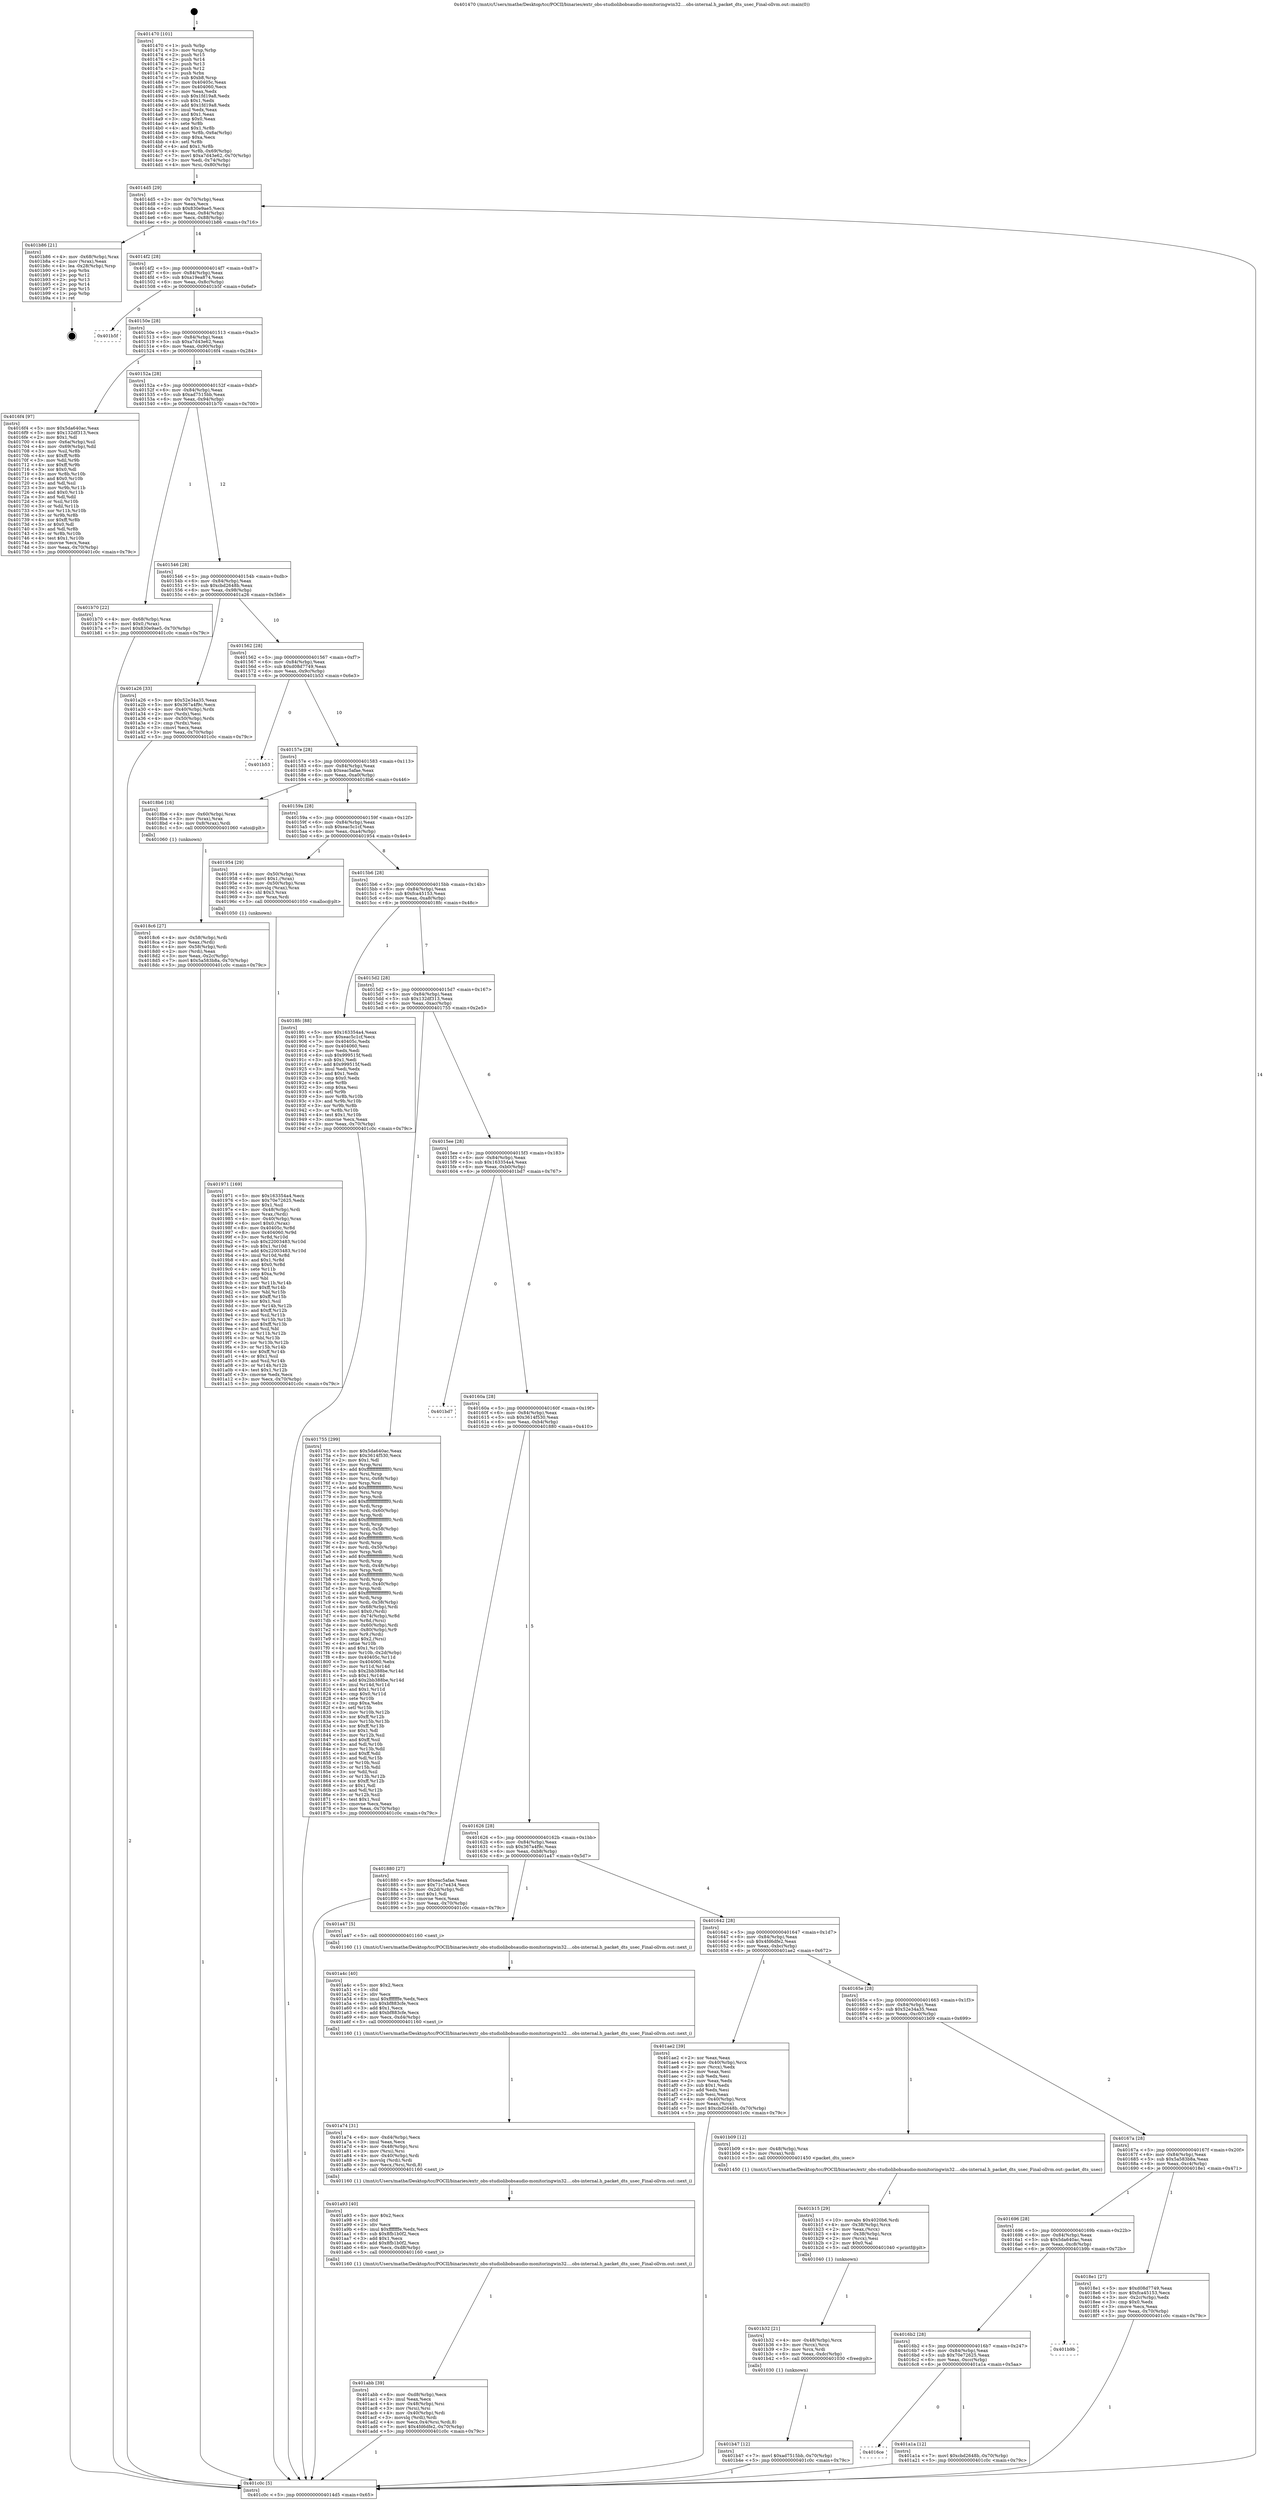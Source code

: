 digraph "0x401470" {
  label = "0x401470 (/mnt/c/Users/mathe/Desktop/tcc/POCII/binaries/extr_obs-studiolibobsaudio-monitoringwin32....obs-internal.h_packet_dts_usec_Final-ollvm.out::main(0))"
  labelloc = "t"
  node[shape=record]

  Entry [label="",width=0.3,height=0.3,shape=circle,fillcolor=black,style=filled]
  "0x4014d5" [label="{
     0x4014d5 [29]\l
     | [instrs]\l
     &nbsp;&nbsp;0x4014d5 \<+3\>: mov -0x70(%rbp),%eax\l
     &nbsp;&nbsp;0x4014d8 \<+2\>: mov %eax,%ecx\l
     &nbsp;&nbsp;0x4014da \<+6\>: sub $0x830e9ae5,%ecx\l
     &nbsp;&nbsp;0x4014e0 \<+6\>: mov %eax,-0x84(%rbp)\l
     &nbsp;&nbsp;0x4014e6 \<+6\>: mov %ecx,-0x88(%rbp)\l
     &nbsp;&nbsp;0x4014ec \<+6\>: je 0000000000401b86 \<main+0x716\>\l
  }"]
  "0x401b86" [label="{
     0x401b86 [21]\l
     | [instrs]\l
     &nbsp;&nbsp;0x401b86 \<+4\>: mov -0x68(%rbp),%rax\l
     &nbsp;&nbsp;0x401b8a \<+2\>: mov (%rax),%eax\l
     &nbsp;&nbsp;0x401b8c \<+4\>: lea -0x28(%rbp),%rsp\l
     &nbsp;&nbsp;0x401b90 \<+1\>: pop %rbx\l
     &nbsp;&nbsp;0x401b91 \<+2\>: pop %r12\l
     &nbsp;&nbsp;0x401b93 \<+2\>: pop %r13\l
     &nbsp;&nbsp;0x401b95 \<+2\>: pop %r14\l
     &nbsp;&nbsp;0x401b97 \<+2\>: pop %r15\l
     &nbsp;&nbsp;0x401b99 \<+1\>: pop %rbp\l
     &nbsp;&nbsp;0x401b9a \<+1\>: ret\l
  }"]
  "0x4014f2" [label="{
     0x4014f2 [28]\l
     | [instrs]\l
     &nbsp;&nbsp;0x4014f2 \<+5\>: jmp 00000000004014f7 \<main+0x87\>\l
     &nbsp;&nbsp;0x4014f7 \<+6\>: mov -0x84(%rbp),%eax\l
     &nbsp;&nbsp;0x4014fd \<+5\>: sub $0xa19ea874,%eax\l
     &nbsp;&nbsp;0x401502 \<+6\>: mov %eax,-0x8c(%rbp)\l
     &nbsp;&nbsp;0x401508 \<+6\>: je 0000000000401b5f \<main+0x6ef\>\l
  }"]
  Exit [label="",width=0.3,height=0.3,shape=circle,fillcolor=black,style=filled,peripheries=2]
  "0x401b5f" [label="{
     0x401b5f\l
  }", style=dashed]
  "0x40150e" [label="{
     0x40150e [28]\l
     | [instrs]\l
     &nbsp;&nbsp;0x40150e \<+5\>: jmp 0000000000401513 \<main+0xa3\>\l
     &nbsp;&nbsp;0x401513 \<+6\>: mov -0x84(%rbp),%eax\l
     &nbsp;&nbsp;0x401519 \<+5\>: sub $0xa7d43e62,%eax\l
     &nbsp;&nbsp;0x40151e \<+6\>: mov %eax,-0x90(%rbp)\l
     &nbsp;&nbsp;0x401524 \<+6\>: je 00000000004016f4 \<main+0x284\>\l
  }"]
  "0x401b47" [label="{
     0x401b47 [12]\l
     | [instrs]\l
     &nbsp;&nbsp;0x401b47 \<+7\>: movl $0xad7515bb,-0x70(%rbp)\l
     &nbsp;&nbsp;0x401b4e \<+5\>: jmp 0000000000401c0c \<main+0x79c\>\l
  }"]
  "0x4016f4" [label="{
     0x4016f4 [97]\l
     | [instrs]\l
     &nbsp;&nbsp;0x4016f4 \<+5\>: mov $0x5da640ac,%eax\l
     &nbsp;&nbsp;0x4016f9 \<+5\>: mov $0x132df313,%ecx\l
     &nbsp;&nbsp;0x4016fe \<+2\>: mov $0x1,%dl\l
     &nbsp;&nbsp;0x401700 \<+4\>: mov -0x6a(%rbp),%sil\l
     &nbsp;&nbsp;0x401704 \<+4\>: mov -0x69(%rbp),%dil\l
     &nbsp;&nbsp;0x401708 \<+3\>: mov %sil,%r8b\l
     &nbsp;&nbsp;0x40170b \<+4\>: xor $0xff,%r8b\l
     &nbsp;&nbsp;0x40170f \<+3\>: mov %dil,%r9b\l
     &nbsp;&nbsp;0x401712 \<+4\>: xor $0xff,%r9b\l
     &nbsp;&nbsp;0x401716 \<+3\>: xor $0x0,%dl\l
     &nbsp;&nbsp;0x401719 \<+3\>: mov %r8b,%r10b\l
     &nbsp;&nbsp;0x40171c \<+4\>: and $0x0,%r10b\l
     &nbsp;&nbsp;0x401720 \<+3\>: and %dl,%sil\l
     &nbsp;&nbsp;0x401723 \<+3\>: mov %r9b,%r11b\l
     &nbsp;&nbsp;0x401726 \<+4\>: and $0x0,%r11b\l
     &nbsp;&nbsp;0x40172a \<+3\>: and %dl,%dil\l
     &nbsp;&nbsp;0x40172d \<+3\>: or %sil,%r10b\l
     &nbsp;&nbsp;0x401730 \<+3\>: or %dil,%r11b\l
     &nbsp;&nbsp;0x401733 \<+3\>: xor %r11b,%r10b\l
     &nbsp;&nbsp;0x401736 \<+3\>: or %r9b,%r8b\l
     &nbsp;&nbsp;0x401739 \<+4\>: xor $0xff,%r8b\l
     &nbsp;&nbsp;0x40173d \<+3\>: or $0x0,%dl\l
     &nbsp;&nbsp;0x401740 \<+3\>: and %dl,%r8b\l
     &nbsp;&nbsp;0x401743 \<+3\>: or %r8b,%r10b\l
     &nbsp;&nbsp;0x401746 \<+4\>: test $0x1,%r10b\l
     &nbsp;&nbsp;0x40174a \<+3\>: cmovne %ecx,%eax\l
     &nbsp;&nbsp;0x40174d \<+3\>: mov %eax,-0x70(%rbp)\l
     &nbsp;&nbsp;0x401750 \<+5\>: jmp 0000000000401c0c \<main+0x79c\>\l
  }"]
  "0x40152a" [label="{
     0x40152a [28]\l
     | [instrs]\l
     &nbsp;&nbsp;0x40152a \<+5\>: jmp 000000000040152f \<main+0xbf\>\l
     &nbsp;&nbsp;0x40152f \<+6\>: mov -0x84(%rbp),%eax\l
     &nbsp;&nbsp;0x401535 \<+5\>: sub $0xad7515bb,%eax\l
     &nbsp;&nbsp;0x40153a \<+6\>: mov %eax,-0x94(%rbp)\l
     &nbsp;&nbsp;0x401540 \<+6\>: je 0000000000401b70 \<main+0x700\>\l
  }"]
  "0x401c0c" [label="{
     0x401c0c [5]\l
     | [instrs]\l
     &nbsp;&nbsp;0x401c0c \<+5\>: jmp 00000000004014d5 \<main+0x65\>\l
  }"]
  "0x401470" [label="{
     0x401470 [101]\l
     | [instrs]\l
     &nbsp;&nbsp;0x401470 \<+1\>: push %rbp\l
     &nbsp;&nbsp;0x401471 \<+3\>: mov %rsp,%rbp\l
     &nbsp;&nbsp;0x401474 \<+2\>: push %r15\l
     &nbsp;&nbsp;0x401476 \<+2\>: push %r14\l
     &nbsp;&nbsp;0x401478 \<+2\>: push %r13\l
     &nbsp;&nbsp;0x40147a \<+2\>: push %r12\l
     &nbsp;&nbsp;0x40147c \<+1\>: push %rbx\l
     &nbsp;&nbsp;0x40147d \<+7\>: sub $0xb8,%rsp\l
     &nbsp;&nbsp;0x401484 \<+7\>: mov 0x40405c,%eax\l
     &nbsp;&nbsp;0x40148b \<+7\>: mov 0x404060,%ecx\l
     &nbsp;&nbsp;0x401492 \<+2\>: mov %eax,%edx\l
     &nbsp;&nbsp;0x401494 \<+6\>: sub $0x1fd19a8,%edx\l
     &nbsp;&nbsp;0x40149a \<+3\>: sub $0x1,%edx\l
     &nbsp;&nbsp;0x40149d \<+6\>: add $0x1fd19a8,%edx\l
     &nbsp;&nbsp;0x4014a3 \<+3\>: imul %edx,%eax\l
     &nbsp;&nbsp;0x4014a6 \<+3\>: and $0x1,%eax\l
     &nbsp;&nbsp;0x4014a9 \<+3\>: cmp $0x0,%eax\l
     &nbsp;&nbsp;0x4014ac \<+4\>: sete %r8b\l
     &nbsp;&nbsp;0x4014b0 \<+4\>: and $0x1,%r8b\l
     &nbsp;&nbsp;0x4014b4 \<+4\>: mov %r8b,-0x6a(%rbp)\l
     &nbsp;&nbsp;0x4014b8 \<+3\>: cmp $0xa,%ecx\l
     &nbsp;&nbsp;0x4014bb \<+4\>: setl %r8b\l
     &nbsp;&nbsp;0x4014bf \<+4\>: and $0x1,%r8b\l
     &nbsp;&nbsp;0x4014c3 \<+4\>: mov %r8b,-0x69(%rbp)\l
     &nbsp;&nbsp;0x4014c7 \<+7\>: movl $0xa7d43e62,-0x70(%rbp)\l
     &nbsp;&nbsp;0x4014ce \<+3\>: mov %edi,-0x74(%rbp)\l
     &nbsp;&nbsp;0x4014d1 \<+4\>: mov %rsi,-0x80(%rbp)\l
  }"]
  "0x401b32" [label="{
     0x401b32 [21]\l
     | [instrs]\l
     &nbsp;&nbsp;0x401b32 \<+4\>: mov -0x48(%rbp),%rcx\l
     &nbsp;&nbsp;0x401b36 \<+3\>: mov (%rcx),%rcx\l
     &nbsp;&nbsp;0x401b39 \<+3\>: mov %rcx,%rdi\l
     &nbsp;&nbsp;0x401b3c \<+6\>: mov %eax,-0xdc(%rbp)\l
     &nbsp;&nbsp;0x401b42 \<+5\>: call 0000000000401030 \<free@plt\>\l
     | [calls]\l
     &nbsp;&nbsp;0x401030 \{1\} (unknown)\l
  }"]
  "0x401b70" [label="{
     0x401b70 [22]\l
     | [instrs]\l
     &nbsp;&nbsp;0x401b70 \<+4\>: mov -0x68(%rbp),%rax\l
     &nbsp;&nbsp;0x401b74 \<+6\>: movl $0x0,(%rax)\l
     &nbsp;&nbsp;0x401b7a \<+7\>: movl $0x830e9ae5,-0x70(%rbp)\l
     &nbsp;&nbsp;0x401b81 \<+5\>: jmp 0000000000401c0c \<main+0x79c\>\l
  }"]
  "0x401546" [label="{
     0x401546 [28]\l
     | [instrs]\l
     &nbsp;&nbsp;0x401546 \<+5\>: jmp 000000000040154b \<main+0xdb\>\l
     &nbsp;&nbsp;0x40154b \<+6\>: mov -0x84(%rbp),%eax\l
     &nbsp;&nbsp;0x401551 \<+5\>: sub $0xcbd2648b,%eax\l
     &nbsp;&nbsp;0x401556 \<+6\>: mov %eax,-0x98(%rbp)\l
     &nbsp;&nbsp;0x40155c \<+6\>: je 0000000000401a26 \<main+0x5b6\>\l
  }"]
  "0x401b15" [label="{
     0x401b15 [29]\l
     | [instrs]\l
     &nbsp;&nbsp;0x401b15 \<+10\>: movabs $0x4020b6,%rdi\l
     &nbsp;&nbsp;0x401b1f \<+4\>: mov -0x38(%rbp),%rcx\l
     &nbsp;&nbsp;0x401b23 \<+2\>: mov %eax,(%rcx)\l
     &nbsp;&nbsp;0x401b25 \<+4\>: mov -0x38(%rbp),%rcx\l
     &nbsp;&nbsp;0x401b29 \<+2\>: mov (%rcx),%esi\l
     &nbsp;&nbsp;0x401b2b \<+2\>: mov $0x0,%al\l
     &nbsp;&nbsp;0x401b2d \<+5\>: call 0000000000401040 \<printf@plt\>\l
     | [calls]\l
     &nbsp;&nbsp;0x401040 \{1\} (unknown)\l
  }"]
  "0x401a26" [label="{
     0x401a26 [33]\l
     | [instrs]\l
     &nbsp;&nbsp;0x401a26 \<+5\>: mov $0x52e34a35,%eax\l
     &nbsp;&nbsp;0x401a2b \<+5\>: mov $0x367a4f9c,%ecx\l
     &nbsp;&nbsp;0x401a30 \<+4\>: mov -0x40(%rbp),%rdx\l
     &nbsp;&nbsp;0x401a34 \<+2\>: mov (%rdx),%esi\l
     &nbsp;&nbsp;0x401a36 \<+4\>: mov -0x50(%rbp),%rdx\l
     &nbsp;&nbsp;0x401a3a \<+2\>: cmp (%rdx),%esi\l
     &nbsp;&nbsp;0x401a3c \<+3\>: cmovl %ecx,%eax\l
     &nbsp;&nbsp;0x401a3f \<+3\>: mov %eax,-0x70(%rbp)\l
     &nbsp;&nbsp;0x401a42 \<+5\>: jmp 0000000000401c0c \<main+0x79c\>\l
  }"]
  "0x401562" [label="{
     0x401562 [28]\l
     | [instrs]\l
     &nbsp;&nbsp;0x401562 \<+5\>: jmp 0000000000401567 \<main+0xf7\>\l
     &nbsp;&nbsp;0x401567 \<+6\>: mov -0x84(%rbp),%eax\l
     &nbsp;&nbsp;0x40156d \<+5\>: sub $0xd08d7749,%eax\l
     &nbsp;&nbsp;0x401572 \<+6\>: mov %eax,-0x9c(%rbp)\l
     &nbsp;&nbsp;0x401578 \<+6\>: je 0000000000401b53 \<main+0x6e3\>\l
  }"]
  "0x401abb" [label="{
     0x401abb [39]\l
     | [instrs]\l
     &nbsp;&nbsp;0x401abb \<+6\>: mov -0xd8(%rbp),%ecx\l
     &nbsp;&nbsp;0x401ac1 \<+3\>: imul %eax,%ecx\l
     &nbsp;&nbsp;0x401ac4 \<+4\>: mov -0x48(%rbp),%rsi\l
     &nbsp;&nbsp;0x401ac8 \<+3\>: mov (%rsi),%rsi\l
     &nbsp;&nbsp;0x401acb \<+4\>: mov -0x40(%rbp),%rdi\l
     &nbsp;&nbsp;0x401acf \<+3\>: movslq (%rdi),%rdi\l
     &nbsp;&nbsp;0x401ad2 \<+4\>: mov %ecx,0x4(%rsi,%rdi,8)\l
     &nbsp;&nbsp;0x401ad6 \<+7\>: movl $0x4fd6dfe2,-0x70(%rbp)\l
     &nbsp;&nbsp;0x401add \<+5\>: jmp 0000000000401c0c \<main+0x79c\>\l
  }"]
  "0x401b53" [label="{
     0x401b53\l
  }", style=dashed]
  "0x40157e" [label="{
     0x40157e [28]\l
     | [instrs]\l
     &nbsp;&nbsp;0x40157e \<+5\>: jmp 0000000000401583 \<main+0x113\>\l
     &nbsp;&nbsp;0x401583 \<+6\>: mov -0x84(%rbp),%eax\l
     &nbsp;&nbsp;0x401589 \<+5\>: sub $0xeac5afae,%eax\l
     &nbsp;&nbsp;0x40158e \<+6\>: mov %eax,-0xa0(%rbp)\l
     &nbsp;&nbsp;0x401594 \<+6\>: je 00000000004018b6 \<main+0x446\>\l
  }"]
  "0x401a93" [label="{
     0x401a93 [40]\l
     | [instrs]\l
     &nbsp;&nbsp;0x401a93 \<+5\>: mov $0x2,%ecx\l
     &nbsp;&nbsp;0x401a98 \<+1\>: cltd\l
     &nbsp;&nbsp;0x401a99 \<+2\>: idiv %ecx\l
     &nbsp;&nbsp;0x401a9b \<+6\>: imul $0xfffffffe,%edx,%ecx\l
     &nbsp;&nbsp;0x401aa1 \<+6\>: sub $0x8fb1b0f2,%ecx\l
     &nbsp;&nbsp;0x401aa7 \<+3\>: add $0x1,%ecx\l
     &nbsp;&nbsp;0x401aaa \<+6\>: add $0x8fb1b0f2,%ecx\l
     &nbsp;&nbsp;0x401ab0 \<+6\>: mov %ecx,-0xd8(%rbp)\l
     &nbsp;&nbsp;0x401ab6 \<+5\>: call 0000000000401160 \<next_i\>\l
     | [calls]\l
     &nbsp;&nbsp;0x401160 \{1\} (/mnt/c/Users/mathe/Desktop/tcc/POCII/binaries/extr_obs-studiolibobsaudio-monitoringwin32....obs-internal.h_packet_dts_usec_Final-ollvm.out::next_i)\l
  }"]
  "0x4018b6" [label="{
     0x4018b6 [16]\l
     | [instrs]\l
     &nbsp;&nbsp;0x4018b6 \<+4\>: mov -0x60(%rbp),%rax\l
     &nbsp;&nbsp;0x4018ba \<+3\>: mov (%rax),%rax\l
     &nbsp;&nbsp;0x4018bd \<+4\>: mov 0x8(%rax),%rdi\l
     &nbsp;&nbsp;0x4018c1 \<+5\>: call 0000000000401060 \<atoi@plt\>\l
     | [calls]\l
     &nbsp;&nbsp;0x401060 \{1\} (unknown)\l
  }"]
  "0x40159a" [label="{
     0x40159a [28]\l
     | [instrs]\l
     &nbsp;&nbsp;0x40159a \<+5\>: jmp 000000000040159f \<main+0x12f\>\l
     &nbsp;&nbsp;0x40159f \<+6\>: mov -0x84(%rbp),%eax\l
     &nbsp;&nbsp;0x4015a5 \<+5\>: sub $0xeac5c1cf,%eax\l
     &nbsp;&nbsp;0x4015aa \<+6\>: mov %eax,-0xa4(%rbp)\l
     &nbsp;&nbsp;0x4015b0 \<+6\>: je 0000000000401954 \<main+0x4e4\>\l
  }"]
  "0x401a74" [label="{
     0x401a74 [31]\l
     | [instrs]\l
     &nbsp;&nbsp;0x401a74 \<+6\>: mov -0xd4(%rbp),%ecx\l
     &nbsp;&nbsp;0x401a7a \<+3\>: imul %eax,%ecx\l
     &nbsp;&nbsp;0x401a7d \<+4\>: mov -0x48(%rbp),%rsi\l
     &nbsp;&nbsp;0x401a81 \<+3\>: mov (%rsi),%rsi\l
     &nbsp;&nbsp;0x401a84 \<+4\>: mov -0x40(%rbp),%rdi\l
     &nbsp;&nbsp;0x401a88 \<+3\>: movslq (%rdi),%rdi\l
     &nbsp;&nbsp;0x401a8b \<+3\>: mov %ecx,(%rsi,%rdi,8)\l
     &nbsp;&nbsp;0x401a8e \<+5\>: call 0000000000401160 \<next_i\>\l
     | [calls]\l
     &nbsp;&nbsp;0x401160 \{1\} (/mnt/c/Users/mathe/Desktop/tcc/POCII/binaries/extr_obs-studiolibobsaudio-monitoringwin32....obs-internal.h_packet_dts_usec_Final-ollvm.out::next_i)\l
  }"]
  "0x401954" [label="{
     0x401954 [29]\l
     | [instrs]\l
     &nbsp;&nbsp;0x401954 \<+4\>: mov -0x50(%rbp),%rax\l
     &nbsp;&nbsp;0x401958 \<+6\>: movl $0x1,(%rax)\l
     &nbsp;&nbsp;0x40195e \<+4\>: mov -0x50(%rbp),%rax\l
     &nbsp;&nbsp;0x401962 \<+3\>: movslq (%rax),%rax\l
     &nbsp;&nbsp;0x401965 \<+4\>: shl $0x3,%rax\l
     &nbsp;&nbsp;0x401969 \<+3\>: mov %rax,%rdi\l
     &nbsp;&nbsp;0x40196c \<+5\>: call 0000000000401050 \<malloc@plt\>\l
     | [calls]\l
     &nbsp;&nbsp;0x401050 \{1\} (unknown)\l
  }"]
  "0x4015b6" [label="{
     0x4015b6 [28]\l
     | [instrs]\l
     &nbsp;&nbsp;0x4015b6 \<+5\>: jmp 00000000004015bb \<main+0x14b\>\l
     &nbsp;&nbsp;0x4015bb \<+6\>: mov -0x84(%rbp),%eax\l
     &nbsp;&nbsp;0x4015c1 \<+5\>: sub $0xfca45153,%eax\l
     &nbsp;&nbsp;0x4015c6 \<+6\>: mov %eax,-0xa8(%rbp)\l
     &nbsp;&nbsp;0x4015cc \<+6\>: je 00000000004018fc \<main+0x48c\>\l
  }"]
  "0x401a4c" [label="{
     0x401a4c [40]\l
     | [instrs]\l
     &nbsp;&nbsp;0x401a4c \<+5\>: mov $0x2,%ecx\l
     &nbsp;&nbsp;0x401a51 \<+1\>: cltd\l
     &nbsp;&nbsp;0x401a52 \<+2\>: idiv %ecx\l
     &nbsp;&nbsp;0x401a54 \<+6\>: imul $0xfffffffe,%edx,%ecx\l
     &nbsp;&nbsp;0x401a5a \<+6\>: sub $0xbf883cfe,%ecx\l
     &nbsp;&nbsp;0x401a60 \<+3\>: add $0x1,%ecx\l
     &nbsp;&nbsp;0x401a63 \<+6\>: add $0xbf883cfe,%ecx\l
     &nbsp;&nbsp;0x401a69 \<+6\>: mov %ecx,-0xd4(%rbp)\l
     &nbsp;&nbsp;0x401a6f \<+5\>: call 0000000000401160 \<next_i\>\l
     | [calls]\l
     &nbsp;&nbsp;0x401160 \{1\} (/mnt/c/Users/mathe/Desktop/tcc/POCII/binaries/extr_obs-studiolibobsaudio-monitoringwin32....obs-internal.h_packet_dts_usec_Final-ollvm.out::next_i)\l
  }"]
  "0x4018fc" [label="{
     0x4018fc [88]\l
     | [instrs]\l
     &nbsp;&nbsp;0x4018fc \<+5\>: mov $0x163354a4,%eax\l
     &nbsp;&nbsp;0x401901 \<+5\>: mov $0xeac5c1cf,%ecx\l
     &nbsp;&nbsp;0x401906 \<+7\>: mov 0x40405c,%edx\l
     &nbsp;&nbsp;0x40190d \<+7\>: mov 0x404060,%esi\l
     &nbsp;&nbsp;0x401914 \<+2\>: mov %edx,%edi\l
     &nbsp;&nbsp;0x401916 \<+6\>: sub $0x999515f,%edi\l
     &nbsp;&nbsp;0x40191c \<+3\>: sub $0x1,%edi\l
     &nbsp;&nbsp;0x40191f \<+6\>: add $0x999515f,%edi\l
     &nbsp;&nbsp;0x401925 \<+3\>: imul %edi,%edx\l
     &nbsp;&nbsp;0x401928 \<+3\>: and $0x1,%edx\l
     &nbsp;&nbsp;0x40192b \<+3\>: cmp $0x0,%edx\l
     &nbsp;&nbsp;0x40192e \<+4\>: sete %r8b\l
     &nbsp;&nbsp;0x401932 \<+3\>: cmp $0xa,%esi\l
     &nbsp;&nbsp;0x401935 \<+4\>: setl %r9b\l
     &nbsp;&nbsp;0x401939 \<+3\>: mov %r8b,%r10b\l
     &nbsp;&nbsp;0x40193c \<+3\>: and %r9b,%r10b\l
     &nbsp;&nbsp;0x40193f \<+3\>: xor %r9b,%r8b\l
     &nbsp;&nbsp;0x401942 \<+3\>: or %r8b,%r10b\l
     &nbsp;&nbsp;0x401945 \<+4\>: test $0x1,%r10b\l
     &nbsp;&nbsp;0x401949 \<+3\>: cmovne %ecx,%eax\l
     &nbsp;&nbsp;0x40194c \<+3\>: mov %eax,-0x70(%rbp)\l
     &nbsp;&nbsp;0x40194f \<+5\>: jmp 0000000000401c0c \<main+0x79c\>\l
  }"]
  "0x4015d2" [label="{
     0x4015d2 [28]\l
     | [instrs]\l
     &nbsp;&nbsp;0x4015d2 \<+5\>: jmp 00000000004015d7 \<main+0x167\>\l
     &nbsp;&nbsp;0x4015d7 \<+6\>: mov -0x84(%rbp),%eax\l
     &nbsp;&nbsp;0x4015dd \<+5\>: sub $0x132df313,%eax\l
     &nbsp;&nbsp;0x4015e2 \<+6\>: mov %eax,-0xac(%rbp)\l
     &nbsp;&nbsp;0x4015e8 \<+6\>: je 0000000000401755 \<main+0x2e5\>\l
  }"]
  "0x4016ce" [label="{
     0x4016ce\l
  }", style=dashed]
  "0x401755" [label="{
     0x401755 [299]\l
     | [instrs]\l
     &nbsp;&nbsp;0x401755 \<+5\>: mov $0x5da640ac,%eax\l
     &nbsp;&nbsp;0x40175a \<+5\>: mov $0x3614f530,%ecx\l
     &nbsp;&nbsp;0x40175f \<+2\>: mov $0x1,%dl\l
     &nbsp;&nbsp;0x401761 \<+3\>: mov %rsp,%rsi\l
     &nbsp;&nbsp;0x401764 \<+4\>: add $0xfffffffffffffff0,%rsi\l
     &nbsp;&nbsp;0x401768 \<+3\>: mov %rsi,%rsp\l
     &nbsp;&nbsp;0x40176b \<+4\>: mov %rsi,-0x68(%rbp)\l
     &nbsp;&nbsp;0x40176f \<+3\>: mov %rsp,%rsi\l
     &nbsp;&nbsp;0x401772 \<+4\>: add $0xfffffffffffffff0,%rsi\l
     &nbsp;&nbsp;0x401776 \<+3\>: mov %rsi,%rsp\l
     &nbsp;&nbsp;0x401779 \<+3\>: mov %rsp,%rdi\l
     &nbsp;&nbsp;0x40177c \<+4\>: add $0xfffffffffffffff0,%rdi\l
     &nbsp;&nbsp;0x401780 \<+3\>: mov %rdi,%rsp\l
     &nbsp;&nbsp;0x401783 \<+4\>: mov %rdi,-0x60(%rbp)\l
     &nbsp;&nbsp;0x401787 \<+3\>: mov %rsp,%rdi\l
     &nbsp;&nbsp;0x40178a \<+4\>: add $0xfffffffffffffff0,%rdi\l
     &nbsp;&nbsp;0x40178e \<+3\>: mov %rdi,%rsp\l
     &nbsp;&nbsp;0x401791 \<+4\>: mov %rdi,-0x58(%rbp)\l
     &nbsp;&nbsp;0x401795 \<+3\>: mov %rsp,%rdi\l
     &nbsp;&nbsp;0x401798 \<+4\>: add $0xfffffffffffffff0,%rdi\l
     &nbsp;&nbsp;0x40179c \<+3\>: mov %rdi,%rsp\l
     &nbsp;&nbsp;0x40179f \<+4\>: mov %rdi,-0x50(%rbp)\l
     &nbsp;&nbsp;0x4017a3 \<+3\>: mov %rsp,%rdi\l
     &nbsp;&nbsp;0x4017a6 \<+4\>: add $0xfffffffffffffff0,%rdi\l
     &nbsp;&nbsp;0x4017aa \<+3\>: mov %rdi,%rsp\l
     &nbsp;&nbsp;0x4017ad \<+4\>: mov %rdi,-0x48(%rbp)\l
     &nbsp;&nbsp;0x4017b1 \<+3\>: mov %rsp,%rdi\l
     &nbsp;&nbsp;0x4017b4 \<+4\>: add $0xfffffffffffffff0,%rdi\l
     &nbsp;&nbsp;0x4017b8 \<+3\>: mov %rdi,%rsp\l
     &nbsp;&nbsp;0x4017bb \<+4\>: mov %rdi,-0x40(%rbp)\l
     &nbsp;&nbsp;0x4017bf \<+3\>: mov %rsp,%rdi\l
     &nbsp;&nbsp;0x4017c2 \<+4\>: add $0xfffffffffffffff0,%rdi\l
     &nbsp;&nbsp;0x4017c6 \<+3\>: mov %rdi,%rsp\l
     &nbsp;&nbsp;0x4017c9 \<+4\>: mov %rdi,-0x38(%rbp)\l
     &nbsp;&nbsp;0x4017cd \<+4\>: mov -0x68(%rbp),%rdi\l
     &nbsp;&nbsp;0x4017d1 \<+6\>: movl $0x0,(%rdi)\l
     &nbsp;&nbsp;0x4017d7 \<+4\>: mov -0x74(%rbp),%r8d\l
     &nbsp;&nbsp;0x4017db \<+3\>: mov %r8d,(%rsi)\l
     &nbsp;&nbsp;0x4017de \<+4\>: mov -0x60(%rbp),%rdi\l
     &nbsp;&nbsp;0x4017e2 \<+4\>: mov -0x80(%rbp),%r9\l
     &nbsp;&nbsp;0x4017e6 \<+3\>: mov %r9,(%rdi)\l
     &nbsp;&nbsp;0x4017e9 \<+3\>: cmpl $0x2,(%rsi)\l
     &nbsp;&nbsp;0x4017ec \<+4\>: setne %r10b\l
     &nbsp;&nbsp;0x4017f0 \<+4\>: and $0x1,%r10b\l
     &nbsp;&nbsp;0x4017f4 \<+4\>: mov %r10b,-0x2d(%rbp)\l
     &nbsp;&nbsp;0x4017f8 \<+8\>: mov 0x40405c,%r11d\l
     &nbsp;&nbsp;0x401800 \<+7\>: mov 0x404060,%ebx\l
     &nbsp;&nbsp;0x401807 \<+3\>: mov %r11d,%r14d\l
     &nbsp;&nbsp;0x40180a \<+7\>: sub $0x2bb388be,%r14d\l
     &nbsp;&nbsp;0x401811 \<+4\>: sub $0x1,%r14d\l
     &nbsp;&nbsp;0x401815 \<+7\>: add $0x2bb388be,%r14d\l
     &nbsp;&nbsp;0x40181c \<+4\>: imul %r14d,%r11d\l
     &nbsp;&nbsp;0x401820 \<+4\>: and $0x1,%r11d\l
     &nbsp;&nbsp;0x401824 \<+4\>: cmp $0x0,%r11d\l
     &nbsp;&nbsp;0x401828 \<+4\>: sete %r10b\l
     &nbsp;&nbsp;0x40182c \<+3\>: cmp $0xa,%ebx\l
     &nbsp;&nbsp;0x40182f \<+4\>: setl %r15b\l
     &nbsp;&nbsp;0x401833 \<+3\>: mov %r10b,%r12b\l
     &nbsp;&nbsp;0x401836 \<+4\>: xor $0xff,%r12b\l
     &nbsp;&nbsp;0x40183a \<+3\>: mov %r15b,%r13b\l
     &nbsp;&nbsp;0x40183d \<+4\>: xor $0xff,%r13b\l
     &nbsp;&nbsp;0x401841 \<+3\>: xor $0x1,%dl\l
     &nbsp;&nbsp;0x401844 \<+3\>: mov %r12b,%sil\l
     &nbsp;&nbsp;0x401847 \<+4\>: and $0xff,%sil\l
     &nbsp;&nbsp;0x40184b \<+3\>: and %dl,%r10b\l
     &nbsp;&nbsp;0x40184e \<+3\>: mov %r13b,%dil\l
     &nbsp;&nbsp;0x401851 \<+4\>: and $0xff,%dil\l
     &nbsp;&nbsp;0x401855 \<+3\>: and %dl,%r15b\l
     &nbsp;&nbsp;0x401858 \<+3\>: or %r10b,%sil\l
     &nbsp;&nbsp;0x40185b \<+3\>: or %r15b,%dil\l
     &nbsp;&nbsp;0x40185e \<+3\>: xor %dil,%sil\l
     &nbsp;&nbsp;0x401861 \<+3\>: or %r13b,%r12b\l
     &nbsp;&nbsp;0x401864 \<+4\>: xor $0xff,%r12b\l
     &nbsp;&nbsp;0x401868 \<+3\>: or $0x1,%dl\l
     &nbsp;&nbsp;0x40186b \<+3\>: and %dl,%r12b\l
     &nbsp;&nbsp;0x40186e \<+3\>: or %r12b,%sil\l
     &nbsp;&nbsp;0x401871 \<+4\>: test $0x1,%sil\l
     &nbsp;&nbsp;0x401875 \<+3\>: cmovne %ecx,%eax\l
     &nbsp;&nbsp;0x401878 \<+3\>: mov %eax,-0x70(%rbp)\l
     &nbsp;&nbsp;0x40187b \<+5\>: jmp 0000000000401c0c \<main+0x79c\>\l
  }"]
  "0x4015ee" [label="{
     0x4015ee [28]\l
     | [instrs]\l
     &nbsp;&nbsp;0x4015ee \<+5\>: jmp 00000000004015f3 \<main+0x183\>\l
     &nbsp;&nbsp;0x4015f3 \<+6\>: mov -0x84(%rbp),%eax\l
     &nbsp;&nbsp;0x4015f9 \<+5\>: sub $0x163354a4,%eax\l
     &nbsp;&nbsp;0x4015fe \<+6\>: mov %eax,-0xb0(%rbp)\l
     &nbsp;&nbsp;0x401604 \<+6\>: je 0000000000401bd7 \<main+0x767\>\l
  }"]
  "0x401a1a" [label="{
     0x401a1a [12]\l
     | [instrs]\l
     &nbsp;&nbsp;0x401a1a \<+7\>: movl $0xcbd2648b,-0x70(%rbp)\l
     &nbsp;&nbsp;0x401a21 \<+5\>: jmp 0000000000401c0c \<main+0x79c\>\l
  }"]
  "0x4016b2" [label="{
     0x4016b2 [28]\l
     | [instrs]\l
     &nbsp;&nbsp;0x4016b2 \<+5\>: jmp 00000000004016b7 \<main+0x247\>\l
     &nbsp;&nbsp;0x4016b7 \<+6\>: mov -0x84(%rbp),%eax\l
     &nbsp;&nbsp;0x4016bd \<+5\>: sub $0x70e72625,%eax\l
     &nbsp;&nbsp;0x4016c2 \<+6\>: mov %eax,-0xcc(%rbp)\l
     &nbsp;&nbsp;0x4016c8 \<+6\>: je 0000000000401a1a \<main+0x5aa\>\l
  }"]
  "0x401bd7" [label="{
     0x401bd7\l
  }", style=dashed]
  "0x40160a" [label="{
     0x40160a [28]\l
     | [instrs]\l
     &nbsp;&nbsp;0x40160a \<+5\>: jmp 000000000040160f \<main+0x19f\>\l
     &nbsp;&nbsp;0x40160f \<+6\>: mov -0x84(%rbp),%eax\l
     &nbsp;&nbsp;0x401615 \<+5\>: sub $0x3614f530,%eax\l
     &nbsp;&nbsp;0x40161a \<+6\>: mov %eax,-0xb4(%rbp)\l
     &nbsp;&nbsp;0x401620 \<+6\>: je 0000000000401880 \<main+0x410\>\l
  }"]
  "0x401b9b" [label="{
     0x401b9b\l
  }", style=dashed]
  "0x401880" [label="{
     0x401880 [27]\l
     | [instrs]\l
     &nbsp;&nbsp;0x401880 \<+5\>: mov $0xeac5afae,%eax\l
     &nbsp;&nbsp;0x401885 \<+5\>: mov $0x71c7e434,%ecx\l
     &nbsp;&nbsp;0x40188a \<+3\>: mov -0x2d(%rbp),%dl\l
     &nbsp;&nbsp;0x40188d \<+3\>: test $0x1,%dl\l
     &nbsp;&nbsp;0x401890 \<+3\>: cmovne %ecx,%eax\l
     &nbsp;&nbsp;0x401893 \<+3\>: mov %eax,-0x70(%rbp)\l
     &nbsp;&nbsp;0x401896 \<+5\>: jmp 0000000000401c0c \<main+0x79c\>\l
  }"]
  "0x401626" [label="{
     0x401626 [28]\l
     | [instrs]\l
     &nbsp;&nbsp;0x401626 \<+5\>: jmp 000000000040162b \<main+0x1bb\>\l
     &nbsp;&nbsp;0x40162b \<+6\>: mov -0x84(%rbp),%eax\l
     &nbsp;&nbsp;0x401631 \<+5\>: sub $0x367a4f9c,%eax\l
     &nbsp;&nbsp;0x401636 \<+6\>: mov %eax,-0xb8(%rbp)\l
     &nbsp;&nbsp;0x40163c \<+6\>: je 0000000000401a47 \<main+0x5d7\>\l
  }"]
  "0x4018c6" [label="{
     0x4018c6 [27]\l
     | [instrs]\l
     &nbsp;&nbsp;0x4018c6 \<+4\>: mov -0x58(%rbp),%rdi\l
     &nbsp;&nbsp;0x4018ca \<+2\>: mov %eax,(%rdi)\l
     &nbsp;&nbsp;0x4018cc \<+4\>: mov -0x58(%rbp),%rdi\l
     &nbsp;&nbsp;0x4018d0 \<+2\>: mov (%rdi),%eax\l
     &nbsp;&nbsp;0x4018d2 \<+3\>: mov %eax,-0x2c(%rbp)\l
     &nbsp;&nbsp;0x4018d5 \<+7\>: movl $0x5a583b8a,-0x70(%rbp)\l
     &nbsp;&nbsp;0x4018dc \<+5\>: jmp 0000000000401c0c \<main+0x79c\>\l
  }"]
  "0x401971" [label="{
     0x401971 [169]\l
     | [instrs]\l
     &nbsp;&nbsp;0x401971 \<+5\>: mov $0x163354a4,%ecx\l
     &nbsp;&nbsp;0x401976 \<+5\>: mov $0x70e72625,%edx\l
     &nbsp;&nbsp;0x40197b \<+3\>: mov $0x1,%sil\l
     &nbsp;&nbsp;0x40197e \<+4\>: mov -0x48(%rbp),%rdi\l
     &nbsp;&nbsp;0x401982 \<+3\>: mov %rax,(%rdi)\l
     &nbsp;&nbsp;0x401985 \<+4\>: mov -0x40(%rbp),%rax\l
     &nbsp;&nbsp;0x401989 \<+6\>: movl $0x0,(%rax)\l
     &nbsp;&nbsp;0x40198f \<+8\>: mov 0x40405c,%r8d\l
     &nbsp;&nbsp;0x401997 \<+8\>: mov 0x404060,%r9d\l
     &nbsp;&nbsp;0x40199f \<+3\>: mov %r8d,%r10d\l
     &nbsp;&nbsp;0x4019a2 \<+7\>: sub $0x22003483,%r10d\l
     &nbsp;&nbsp;0x4019a9 \<+4\>: sub $0x1,%r10d\l
     &nbsp;&nbsp;0x4019ad \<+7\>: add $0x22003483,%r10d\l
     &nbsp;&nbsp;0x4019b4 \<+4\>: imul %r10d,%r8d\l
     &nbsp;&nbsp;0x4019b8 \<+4\>: and $0x1,%r8d\l
     &nbsp;&nbsp;0x4019bc \<+4\>: cmp $0x0,%r8d\l
     &nbsp;&nbsp;0x4019c0 \<+4\>: sete %r11b\l
     &nbsp;&nbsp;0x4019c4 \<+4\>: cmp $0xa,%r9d\l
     &nbsp;&nbsp;0x4019c8 \<+3\>: setl %bl\l
     &nbsp;&nbsp;0x4019cb \<+3\>: mov %r11b,%r14b\l
     &nbsp;&nbsp;0x4019ce \<+4\>: xor $0xff,%r14b\l
     &nbsp;&nbsp;0x4019d2 \<+3\>: mov %bl,%r15b\l
     &nbsp;&nbsp;0x4019d5 \<+4\>: xor $0xff,%r15b\l
     &nbsp;&nbsp;0x4019d9 \<+4\>: xor $0x1,%sil\l
     &nbsp;&nbsp;0x4019dd \<+3\>: mov %r14b,%r12b\l
     &nbsp;&nbsp;0x4019e0 \<+4\>: and $0xff,%r12b\l
     &nbsp;&nbsp;0x4019e4 \<+3\>: and %sil,%r11b\l
     &nbsp;&nbsp;0x4019e7 \<+3\>: mov %r15b,%r13b\l
     &nbsp;&nbsp;0x4019ea \<+4\>: and $0xff,%r13b\l
     &nbsp;&nbsp;0x4019ee \<+3\>: and %sil,%bl\l
     &nbsp;&nbsp;0x4019f1 \<+3\>: or %r11b,%r12b\l
     &nbsp;&nbsp;0x4019f4 \<+3\>: or %bl,%r13b\l
     &nbsp;&nbsp;0x4019f7 \<+3\>: xor %r13b,%r12b\l
     &nbsp;&nbsp;0x4019fa \<+3\>: or %r15b,%r14b\l
     &nbsp;&nbsp;0x4019fd \<+4\>: xor $0xff,%r14b\l
     &nbsp;&nbsp;0x401a01 \<+4\>: or $0x1,%sil\l
     &nbsp;&nbsp;0x401a05 \<+3\>: and %sil,%r14b\l
     &nbsp;&nbsp;0x401a08 \<+3\>: or %r14b,%r12b\l
     &nbsp;&nbsp;0x401a0b \<+4\>: test $0x1,%r12b\l
     &nbsp;&nbsp;0x401a0f \<+3\>: cmovne %edx,%ecx\l
     &nbsp;&nbsp;0x401a12 \<+3\>: mov %ecx,-0x70(%rbp)\l
     &nbsp;&nbsp;0x401a15 \<+5\>: jmp 0000000000401c0c \<main+0x79c\>\l
  }"]
  "0x401a47" [label="{
     0x401a47 [5]\l
     | [instrs]\l
     &nbsp;&nbsp;0x401a47 \<+5\>: call 0000000000401160 \<next_i\>\l
     | [calls]\l
     &nbsp;&nbsp;0x401160 \{1\} (/mnt/c/Users/mathe/Desktop/tcc/POCII/binaries/extr_obs-studiolibobsaudio-monitoringwin32....obs-internal.h_packet_dts_usec_Final-ollvm.out::next_i)\l
  }"]
  "0x401642" [label="{
     0x401642 [28]\l
     | [instrs]\l
     &nbsp;&nbsp;0x401642 \<+5\>: jmp 0000000000401647 \<main+0x1d7\>\l
     &nbsp;&nbsp;0x401647 \<+6\>: mov -0x84(%rbp),%eax\l
     &nbsp;&nbsp;0x40164d \<+5\>: sub $0x4fd6dfe2,%eax\l
     &nbsp;&nbsp;0x401652 \<+6\>: mov %eax,-0xbc(%rbp)\l
     &nbsp;&nbsp;0x401658 \<+6\>: je 0000000000401ae2 \<main+0x672\>\l
  }"]
  "0x401696" [label="{
     0x401696 [28]\l
     | [instrs]\l
     &nbsp;&nbsp;0x401696 \<+5\>: jmp 000000000040169b \<main+0x22b\>\l
     &nbsp;&nbsp;0x40169b \<+6\>: mov -0x84(%rbp),%eax\l
     &nbsp;&nbsp;0x4016a1 \<+5\>: sub $0x5da640ac,%eax\l
     &nbsp;&nbsp;0x4016a6 \<+6\>: mov %eax,-0xc8(%rbp)\l
     &nbsp;&nbsp;0x4016ac \<+6\>: je 0000000000401b9b \<main+0x72b\>\l
  }"]
  "0x401ae2" [label="{
     0x401ae2 [39]\l
     | [instrs]\l
     &nbsp;&nbsp;0x401ae2 \<+2\>: xor %eax,%eax\l
     &nbsp;&nbsp;0x401ae4 \<+4\>: mov -0x40(%rbp),%rcx\l
     &nbsp;&nbsp;0x401ae8 \<+2\>: mov (%rcx),%edx\l
     &nbsp;&nbsp;0x401aea \<+2\>: mov %eax,%esi\l
     &nbsp;&nbsp;0x401aec \<+2\>: sub %edx,%esi\l
     &nbsp;&nbsp;0x401aee \<+2\>: mov %eax,%edx\l
     &nbsp;&nbsp;0x401af0 \<+3\>: sub $0x1,%edx\l
     &nbsp;&nbsp;0x401af3 \<+2\>: add %edx,%esi\l
     &nbsp;&nbsp;0x401af5 \<+2\>: sub %esi,%eax\l
     &nbsp;&nbsp;0x401af7 \<+4\>: mov -0x40(%rbp),%rcx\l
     &nbsp;&nbsp;0x401afb \<+2\>: mov %eax,(%rcx)\l
     &nbsp;&nbsp;0x401afd \<+7\>: movl $0xcbd2648b,-0x70(%rbp)\l
     &nbsp;&nbsp;0x401b04 \<+5\>: jmp 0000000000401c0c \<main+0x79c\>\l
  }"]
  "0x40165e" [label="{
     0x40165e [28]\l
     | [instrs]\l
     &nbsp;&nbsp;0x40165e \<+5\>: jmp 0000000000401663 \<main+0x1f3\>\l
     &nbsp;&nbsp;0x401663 \<+6\>: mov -0x84(%rbp),%eax\l
     &nbsp;&nbsp;0x401669 \<+5\>: sub $0x52e34a35,%eax\l
     &nbsp;&nbsp;0x40166e \<+6\>: mov %eax,-0xc0(%rbp)\l
     &nbsp;&nbsp;0x401674 \<+6\>: je 0000000000401b09 \<main+0x699\>\l
  }"]
  "0x4018e1" [label="{
     0x4018e1 [27]\l
     | [instrs]\l
     &nbsp;&nbsp;0x4018e1 \<+5\>: mov $0xd08d7749,%eax\l
     &nbsp;&nbsp;0x4018e6 \<+5\>: mov $0xfca45153,%ecx\l
     &nbsp;&nbsp;0x4018eb \<+3\>: mov -0x2c(%rbp),%edx\l
     &nbsp;&nbsp;0x4018ee \<+3\>: cmp $0x0,%edx\l
     &nbsp;&nbsp;0x4018f1 \<+3\>: cmove %ecx,%eax\l
     &nbsp;&nbsp;0x4018f4 \<+3\>: mov %eax,-0x70(%rbp)\l
     &nbsp;&nbsp;0x4018f7 \<+5\>: jmp 0000000000401c0c \<main+0x79c\>\l
  }"]
  "0x401b09" [label="{
     0x401b09 [12]\l
     | [instrs]\l
     &nbsp;&nbsp;0x401b09 \<+4\>: mov -0x48(%rbp),%rax\l
     &nbsp;&nbsp;0x401b0d \<+3\>: mov (%rax),%rdi\l
     &nbsp;&nbsp;0x401b10 \<+5\>: call 0000000000401450 \<packet_dts_usec\>\l
     | [calls]\l
     &nbsp;&nbsp;0x401450 \{1\} (/mnt/c/Users/mathe/Desktop/tcc/POCII/binaries/extr_obs-studiolibobsaudio-monitoringwin32....obs-internal.h_packet_dts_usec_Final-ollvm.out::packet_dts_usec)\l
  }"]
  "0x40167a" [label="{
     0x40167a [28]\l
     | [instrs]\l
     &nbsp;&nbsp;0x40167a \<+5\>: jmp 000000000040167f \<main+0x20f\>\l
     &nbsp;&nbsp;0x40167f \<+6\>: mov -0x84(%rbp),%eax\l
     &nbsp;&nbsp;0x401685 \<+5\>: sub $0x5a583b8a,%eax\l
     &nbsp;&nbsp;0x40168a \<+6\>: mov %eax,-0xc4(%rbp)\l
     &nbsp;&nbsp;0x401690 \<+6\>: je 00000000004018e1 \<main+0x471\>\l
  }"]
  Entry -> "0x401470" [label=" 1"]
  "0x4014d5" -> "0x401b86" [label=" 1"]
  "0x4014d5" -> "0x4014f2" [label=" 14"]
  "0x401b86" -> Exit [label=" 1"]
  "0x4014f2" -> "0x401b5f" [label=" 0"]
  "0x4014f2" -> "0x40150e" [label=" 14"]
  "0x401b70" -> "0x401c0c" [label=" 1"]
  "0x40150e" -> "0x4016f4" [label=" 1"]
  "0x40150e" -> "0x40152a" [label=" 13"]
  "0x4016f4" -> "0x401c0c" [label=" 1"]
  "0x401470" -> "0x4014d5" [label=" 1"]
  "0x401c0c" -> "0x4014d5" [label=" 14"]
  "0x401b47" -> "0x401c0c" [label=" 1"]
  "0x40152a" -> "0x401b70" [label=" 1"]
  "0x40152a" -> "0x401546" [label=" 12"]
  "0x401b32" -> "0x401b47" [label=" 1"]
  "0x401546" -> "0x401a26" [label=" 2"]
  "0x401546" -> "0x401562" [label=" 10"]
  "0x401b15" -> "0x401b32" [label=" 1"]
  "0x401562" -> "0x401b53" [label=" 0"]
  "0x401562" -> "0x40157e" [label=" 10"]
  "0x401b09" -> "0x401b15" [label=" 1"]
  "0x40157e" -> "0x4018b6" [label=" 1"]
  "0x40157e" -> "0x40159a" [label=" 9"]
  "0x401ae2" -> "0x401c0c" [label=" 1"]
  "0x40159a" -> "0x401954" [label=" 1"]
  "0x40159a" -> "0x4015b6" [label=" 8"]
  "0x401abb" -> "0x401c0c" [label=" 1"]
  "0x4015b6" -> "0x4018fc" [label=" 1"]
  "0x4015b6" -> "0x4015d2" [label=" 7"]
  "0x401a93" -> "0x401abb" [label=" 1"]
  "0x4015d2" -> "0x401755" [label=" 1"]
  "0x4015d2" -> "0x4015ee" [label=" 6"]
  "0x401a74" -> "0x401a93" [label=" 1"]
  "0x401755" -> "0x401c0c" [label=" 1"]
  "0x401a4c" -> "0x401a74" [label=" 1"]
  "0x4015ee" -> "0x401bd7" [label=" 0"]
  "0x4015ee" -> "0x40160a" [label=" 6"]
  "0x401a26" -> "0x401c0c" [label=" 2"]
  "0x40160a" -> "0x401880" [label=" 1"]
  "0x40160a" -> "0x401626" [label=" 5"]
  "0x401880" -> "0x401c0c" [label=" 1"]
  "0x4018b6" -> "0x4018c6" [label=" 1"]
  "0x4018c6" -> "0x401c0c" [label=" 1"]
  "0x401a1a" -> "0x401c0c" [label=" 1"]
  "0x401626" -> "0x401a47" [label=" 1"]
  "0x401626" -> "0x401642" [label=" 4"]
  "0x4016b2" -> "0x401a1a" [label=" 1"]
  "0x401642" -> "0x401ae2" [label=" 1"]
  "0x401642" -> "0x40165e" [label=" 3"]
  "0x401a47" -> "0x401a4c" [label=" 1"]
  "0x40165e" -> "0x401b09" [label=" 1"]
  "0x40165e" -> "0x40167a" [label=" 2"]
  "0x401696" -> "0x4016b2" [label=" 1"]
  "0x40167a" -> "0x4018e1" [label=" 1"]
  "0x40167a" -> "0x401696" [label=" 1"]
  "0x4018e1" -> "0x401c0c" [label=" 1"]
  "0x4018fc" -> "0x401c0c" [label=" 1"]
  "0x401954" -> "0x401971" [label=" 1"]
  "0x401971" -> "0x401c0c" [label=" 1"]
  "0x4016b2" -> "0x4016ce" [label=" 0"]
  "0x401696" -> "0x401b9b" [label=" 0"]
}
